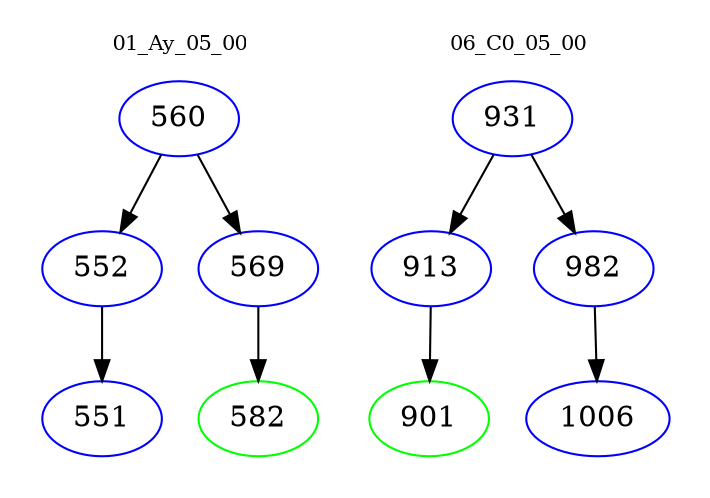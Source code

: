 digraph{
subgraph cluster_0 {
color = white
label = "01_Ay_05_00";
fontsize=10;
T0_560 [label="560", color="blue"]
T0_560 -> T0_552 [color="black"]
T0_552 [label="552", color="blue"]
T0_552 -> T0_551 [color="black"]
T0_551 [label="551", color="blue"]
T0_560 -> T0_569 [color="black"]
T0_569 [label="569", color="blue"]
T0_569 -> T0_582 [color="black"]
T0_582 [label="582", color="green"]
}
subgraph cluster_1 {
color = white
label = "06_C0_05_00";
fontsize=10;
T1_931 [label="931", color="blue"]
T1_931 -> T1_913 [color="black"]
T1_913 [label="913", color="blue"]
T1_913 -> T1_901 [color="black"]
T1_901 [label="901", color="green"]
T1_931 -> T1_982 [color="black"]
T1_982 [label="982", color="blue"]
T1_982 -> T1_1006 [color="black"]
T1_1006 [label="1006", color="blue"]
}
}
